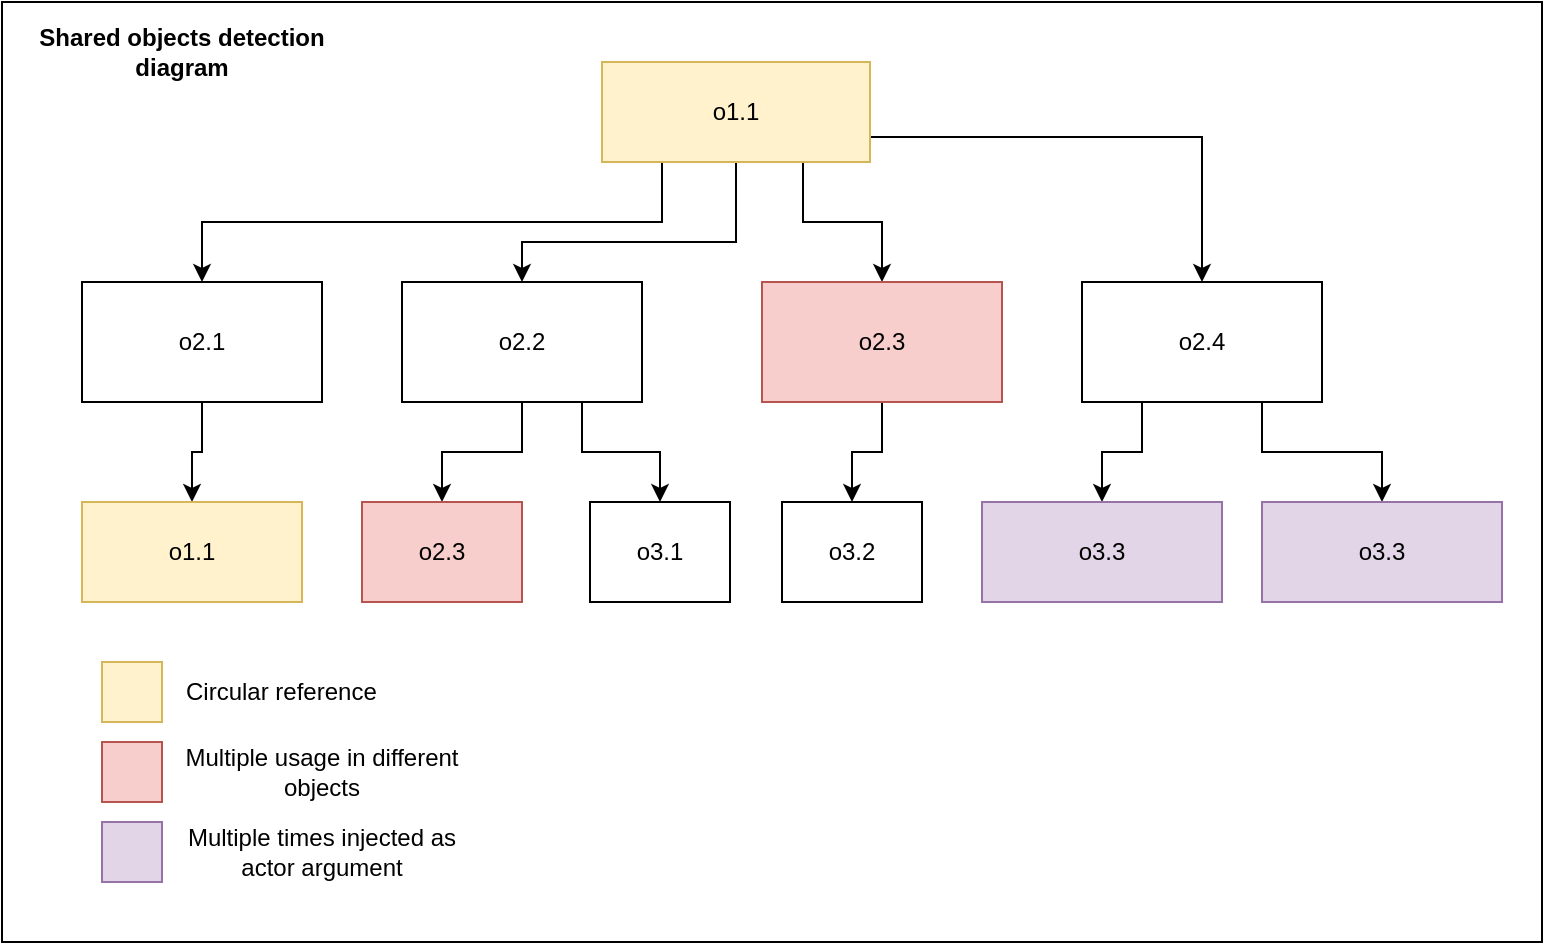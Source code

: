 <mxfile version="20.6.0" type="device"><diagram id="5xmN1zquNzvCZ5F-HyyI" name="Page-1"><mxGraphModel dx="1263" dy="777" grid="1" gridSize="10" guides="1" tooltips="1" connect="1" arrows="1" fold="1" page="1" pageScale="1" pageWidth="827" pageHeight="1169" math="0" shadow="0"><root><mxCell id="0"/><mxCell id="1" parent="0"/><mxCell id="tHYU2KyLXutCKjzj1EMG-27" value="" style="rounded=0;whiteSpace=wrap;html=1;" vertex="1" parent="1"><mxGeometry x="50" y="80" width="770" height="470" as="geometry"/></mxCell><mxCell id="tHYU2KyLXutCKjzj1EMG-7" style="edgeStyle=orthogonalEdgeStyle;rounded=0;orthogonalLoop=1;jettySize=auto;html=1;exitX=0.25;exitY=1;exitDx=0;exitDy=0;entryX=0.5;entryY=0;entryDx=0;entryDy=0;" edge="1" parent="1" source="tHYU2KyLXutCKjzj1EMG-1" target="tHYU2KyLXutCKjzj1EMG-2"><mxGeometry relative="1" as="geometry"><Array as="points"><mxPoint x="380" y="160"/><mxPoint x="380" y="190"/><mxPoint x="150" y="190"/></Array></mxGeometry></mxCell><mxCell id="tHYU2KyLXutCKjzj1EMG-8" style="edgeStyle=orthogonalEdgeStyle;rounded=0;orthogonalLoop=1;jettySize=auto;html=1;exitX=0.5;exitY=1;exitDx=0;exitDy=0;entryX=0.5;entryY=0;entryDx=0;entryDy=0;" edge="1" parent="1" source="tHYU2KyLXutCKjzj1EMG-1" target="tHYU2KyLXutCKjzj1EMG-3"><mxGeometry relative="1" as="geometry"><Array as="points"><mxPoint x="417" y="200"/><mxPoint x="310" y="200"/></Array></mxGeometry></mxCell><mxCell id="tHYU2KyLXutCKjzj1EMG-9" style="edgeStyle=orthogonalEdgeStyle;rounded=0;orthogonalLoop=1;jettySize=auto;html=1;exitX=0.75;exitY=1;exitDx=0;exitDy=0;entryX=0.5;entryY=0;entryDx=0;entryDy=0;" edge="1" parent="1" source="tHYU2KyLXutCKjzj1EMG-1" target="tHYU2KyLXutCKjzj1EMG-4"><mxGeometry relative="1" as="geometry"/></mxCell><mxCell id="tHYU2KyLXutCKjzj1EMG-15" style="edgeStyle=orthogonalEdgeStyle;rounded=0;orthogonalLoop=1;jettySize=auto;html=1;exitX=1;exitY=0.75;exitDx=0;exitDy=0;entryX=0.5;entryY=0;entryDx=0;entryDy=0;" edge="1" parent="1" source="tHYU2KyLXutCKjzj1EMG-1" target="tHYU2KyLXutCKjzj1EMG-14"><mxGeometry relative="1" as="geometry"/></mxCell><mxCell id="tHYU2KyLXutCKjzj1EMG-1" value="o1.1" style="rounded=0;whiteSpace=wrap;html=1;fillColor=#fff2cc;strokeColor=#d6b656;" vertex="1" parent="1"><mxGeometry x="350" y="110" width="134" height="50" as="geometry"/></mxCell><mxCell id="tHYU2KyLXutCKjzj1EMG-11" style="edgeStyle=orthogonalEdgeStyle;rounded=0;orthogonalLoop=1;jettySize=auto;html=1;exitX=0.5;exitY=1;exitDx=0;exitDy=0;entryX=0.5;entryY=0;entryDx=0;entryDy=0;" edge="1" parent="1" source="tHYU2KyLXutCKjzj1EMG-2" target="tHYU2KyLXutCKjzj1EMG-5"><mxGeometry relative="1" as="geometry"/></mxCell><mxCell id="tHYU2KyLXutCKjzj1EMG-2" value="o2.1" style="rounded=0;whiteSpace=wrap;html=1;" vertex="1" parent="1"><mxGeometry x="90" y="220" width="120" height="60" as="geometry"/></mxCell><mxCell id="tHYU2KyLXutCKjzj1EMG-12" style="edgeStyle=orthogonalEdgeStyle;rounded=0;orthogonalLoop=1;jettySize=auto;html=1;exitX=0.5;exitY=1;exitDx=0;exitDy=0;entryX=0.5;entryY=0;entryDx=0;entryDy=0;" edge="1" parent="1" source="tHYU2KyLXutCKjzj1EMG-3" target="tHYU2KyLXutCKjzj1EMG-6"><mxGeometry relative="1" as="geometry"/></mxCell><mxCell id="tHYU2KyLXutCKjzj1EMG-13" style="edgeStyle=orthogonalEdgeStyle;rounded=0;orthogonalLoop=1;jettySize=auto;html=1;exitX=0.75;exitY=1;exitDx=0;exitDy=0;entryX=0.5;entryY=0;entryDx=0;entryDy=0;" edge="1" parent="1" source="tHYU2KyLXutCKjzj1EMG-3" target="tHYU2KyLXutCKjzj1EMG-10"><mxGeometry relative="1" as="geometry"/></mxCell><mxCell id="tHYU2KyLXutCKjzj1EMG-3" value="o2.2" style="rounded=0;whiteSpace=wrap;html=1;" vertex="1" parent="1"><mxGeometry x="250" y="220" width="120" height="60" as="geometry"/></mxCell><mxCell id="tHYU2KyLXutCKjzj1EMG-29" style="edgeStyle=orthogonalEdgeStyle;orthogonalLoop=1;jettySize=auto;html=1;exitX=0.5;exitY=1;exitDx=0;exitDy=0;entryX=0.5;entryY=0;entryDx=0;entryDy=0;rounded=0;" edge="1" parent="1" source="tHYU2KyLXutCKjzj1EMG-4" target="tHYU2KyLXutCKjzj1EMG-28"><mxGeometry relative="1" as="geometry"/></mxCell><mxCell id="tHYU2KyLXutCKjzj1EMG-4" value="o2.3" style="rounded=0;whiteSpace=wrap;html=1;fillColor=#f8cecc;strokeColor=#b85450;" vertex="1" parent="1"><mxGeometry x="430" y="220" width="120" height="60" as="geometry"/></mxCell><mxCell id="tHYU2KyLXutCKjzj1EMG-5" value="o1.1" style="rounded=0;whiteSpace=wrap;html=1;fillColor=#fff2cc;strokeColor=#d6b656;" vertex="1" parent="1"><mxGeometry x="90" y="330" width="110" height="50" as="geometry"/></mxCell><mxCell id="tHYU2KyLXutCKjzj1EMG-6" value="o2.3" style="rounded=0;whiteSpace=wrap;html=1;fillColor=#f8cecc;strokeColor=#b85450;" vertex="1" parent="1"><mxGeometry x="230" y="330" width="80" height="50" as="geometry"/></mxCell><mxCell id="tHYU2KyLXutCKjzj1EMG-10" value="o3.1" style="rounded=0;whiteSpace=wrap;html=1;" vertex="1" parent="1"><mxGeometry x="344" y="330" width="70" height="50" as="geometry"/></mxCell><mxCell id="tHYU2KyLXutCKjzj1EMG-18" style="edgeStyle=orthogonalEdgeStyle;rounded=0;orthogonalLoop=1;jettySize=auto;html=1;exitX=0.25;exitY=1;exitDx=0;exitDy=0;entryX=0.5;entryY=0;entryDx=0;entryDy=0;" edge="1" parent="1" source="tHYU2KyLXutCKjzj1EMG-14" target="tHYU2KyLXutCKjzj1EMG-16"><mxGeometry relative="1" as="geometry"/></mxCell><mxCell id="tHYU2KyLXutCKjzj1EMG-19" style="edgeStyle=orthogonalEdgeStyle;rounded=0;orthogonalLoop=1;jettySize=auto;html=1;exitX=0.75;exitY=1;exitDx=0;exitDy=0;entryX=0.5;entryY=0;entryDx=0;entryDy=0;" edge="1" parent="1" source="tHYU2KyLXutCKjzj1EMG-14" target="tHYU2KyLXutCKjzj1EMG-17"><mxGeometry relative="1" as="geometry"/></mxCell><mxCell id="tHYU2KyLXutCKjzj1EMG-14" value="o2.4" style="rounded=0;whiteSpace=wrap;html=1;" vertex="1" parent="1"><mxGeometry x="590" y="220" width="120" height="60" as="geometry"/></mxCell><mxCell id="tHYU2KyLXutCKjzj1EMG-16" value="o3.3" style="rounded=0;whiteSpace=wrap;html=1;fillColor=#e1d5e7;strokeColor=#9673a6;" vertex="1" parent="1"><mxGeometry x="540" y="330" width="120" height="50" as="geometry"/></mxCell><mxCell id="tHYU2KyLXutCKjzj1EMG-17" value="o3.3" style="rounded=0;whiteSpace=wrap;html=1;fillColor=#e1d5e7;strokeColor=#9673a6;" vertex="1" parent="1"><mxGeometry x="680" y="330" width="120" height="50" as="geometry"/></mxCell><mxCell id="tHYU2KyLXutCKjzj1EMG-20" value="" style="rounded=0;whiteSpace=wrap;html=1;fillColor=#fff2cc;strokeColor=#d6b656;" vertex="1" parent="1"><mxGeometry x="100" y="410" width="30" height="30" as="geometry"/></mxCell><mxCell id="tHYU2KyLXutCKjzj1EMG-21" value="" style="rounded=0;whiteSpace=wrap;html=1;fillColor=#f8cecc;strokeColor=#b85450;" vertex="1" parent="1"><mxGeometry x="100" y="450" width="30" height="30" as="geometry"/></mxCell><mxCell id="tHYU2KyLXutCKjzj1EMG-22" value="" style="rounded=0;whiteSpace=wrap;html=1;fillColor=#e1d5e7;strokeColor=#9673a6;" vertex="1" parent="1"><mxGeometry x="100" y="490" width="30" height="30" as="geometry"/></mxCell><mxCell id="tHYU2KyLXutCKjzj1EMG-23" value="Circular reference" style="text;html=1;strokeColor=none;fillColor=none;align=left;verticalAlign=middle;whiteSpace=wrap;rounded=0;" vertex="1" parent="1"><mxGeometry x="140" y="410" width="140" height="30" as="geometry"/></mxCell><mxCell id="tHYU2KyLXutCKjzj1EMG-24" value="Multiple usage in different objects" style="text;html=1;strokeColor=none;fillColor=none;align=center;verticalAlign=middle;whiteSpace=wrap;rounded=0;" vertex="1" parent="1"><mxGeometry x="140" y="450" width="140" height="30" as="geometry"/></mxCell><mxCell id="tHYU2KyLXutCKjzj1EMG-25" value="Multiple times injected as actor argument" style="text;html=1;strokeColor=none;fillColor=none;align=center;verticalAlign=middle;whiteSpace=wrap;rounded=0;" vertex="1" parent="1"><mxGeometry x="140" y="490" width="140" height="30" as="geometry"/></mxCell><mxCell id="tHYU2KyLXutCKjzj1EMG-26" value="&lt;b&gt;Shared objects detection diagram&lt;/b&gt;" style="text;html=1;strokeColor=none;fillColor=none;align=center;verticalAlign=middle;whiteSpace=wrap;rounded=0;" vertex="1" parent="1"><mxGeometry x="60" y="90" width="160" height="30" as="geometry"/></mxCell><mxCell id="tHYU2KyLXutCKjzj1EMG-28" value="o3.2" style="rounded=0;whiteSpace=wrap;html=1;" vertex="1" parent="1"><mxGeometry x="440" y="330" width="70" height="50" as="geometry"/></mxCell></root></mxGraphModel></diagram></mxfile>